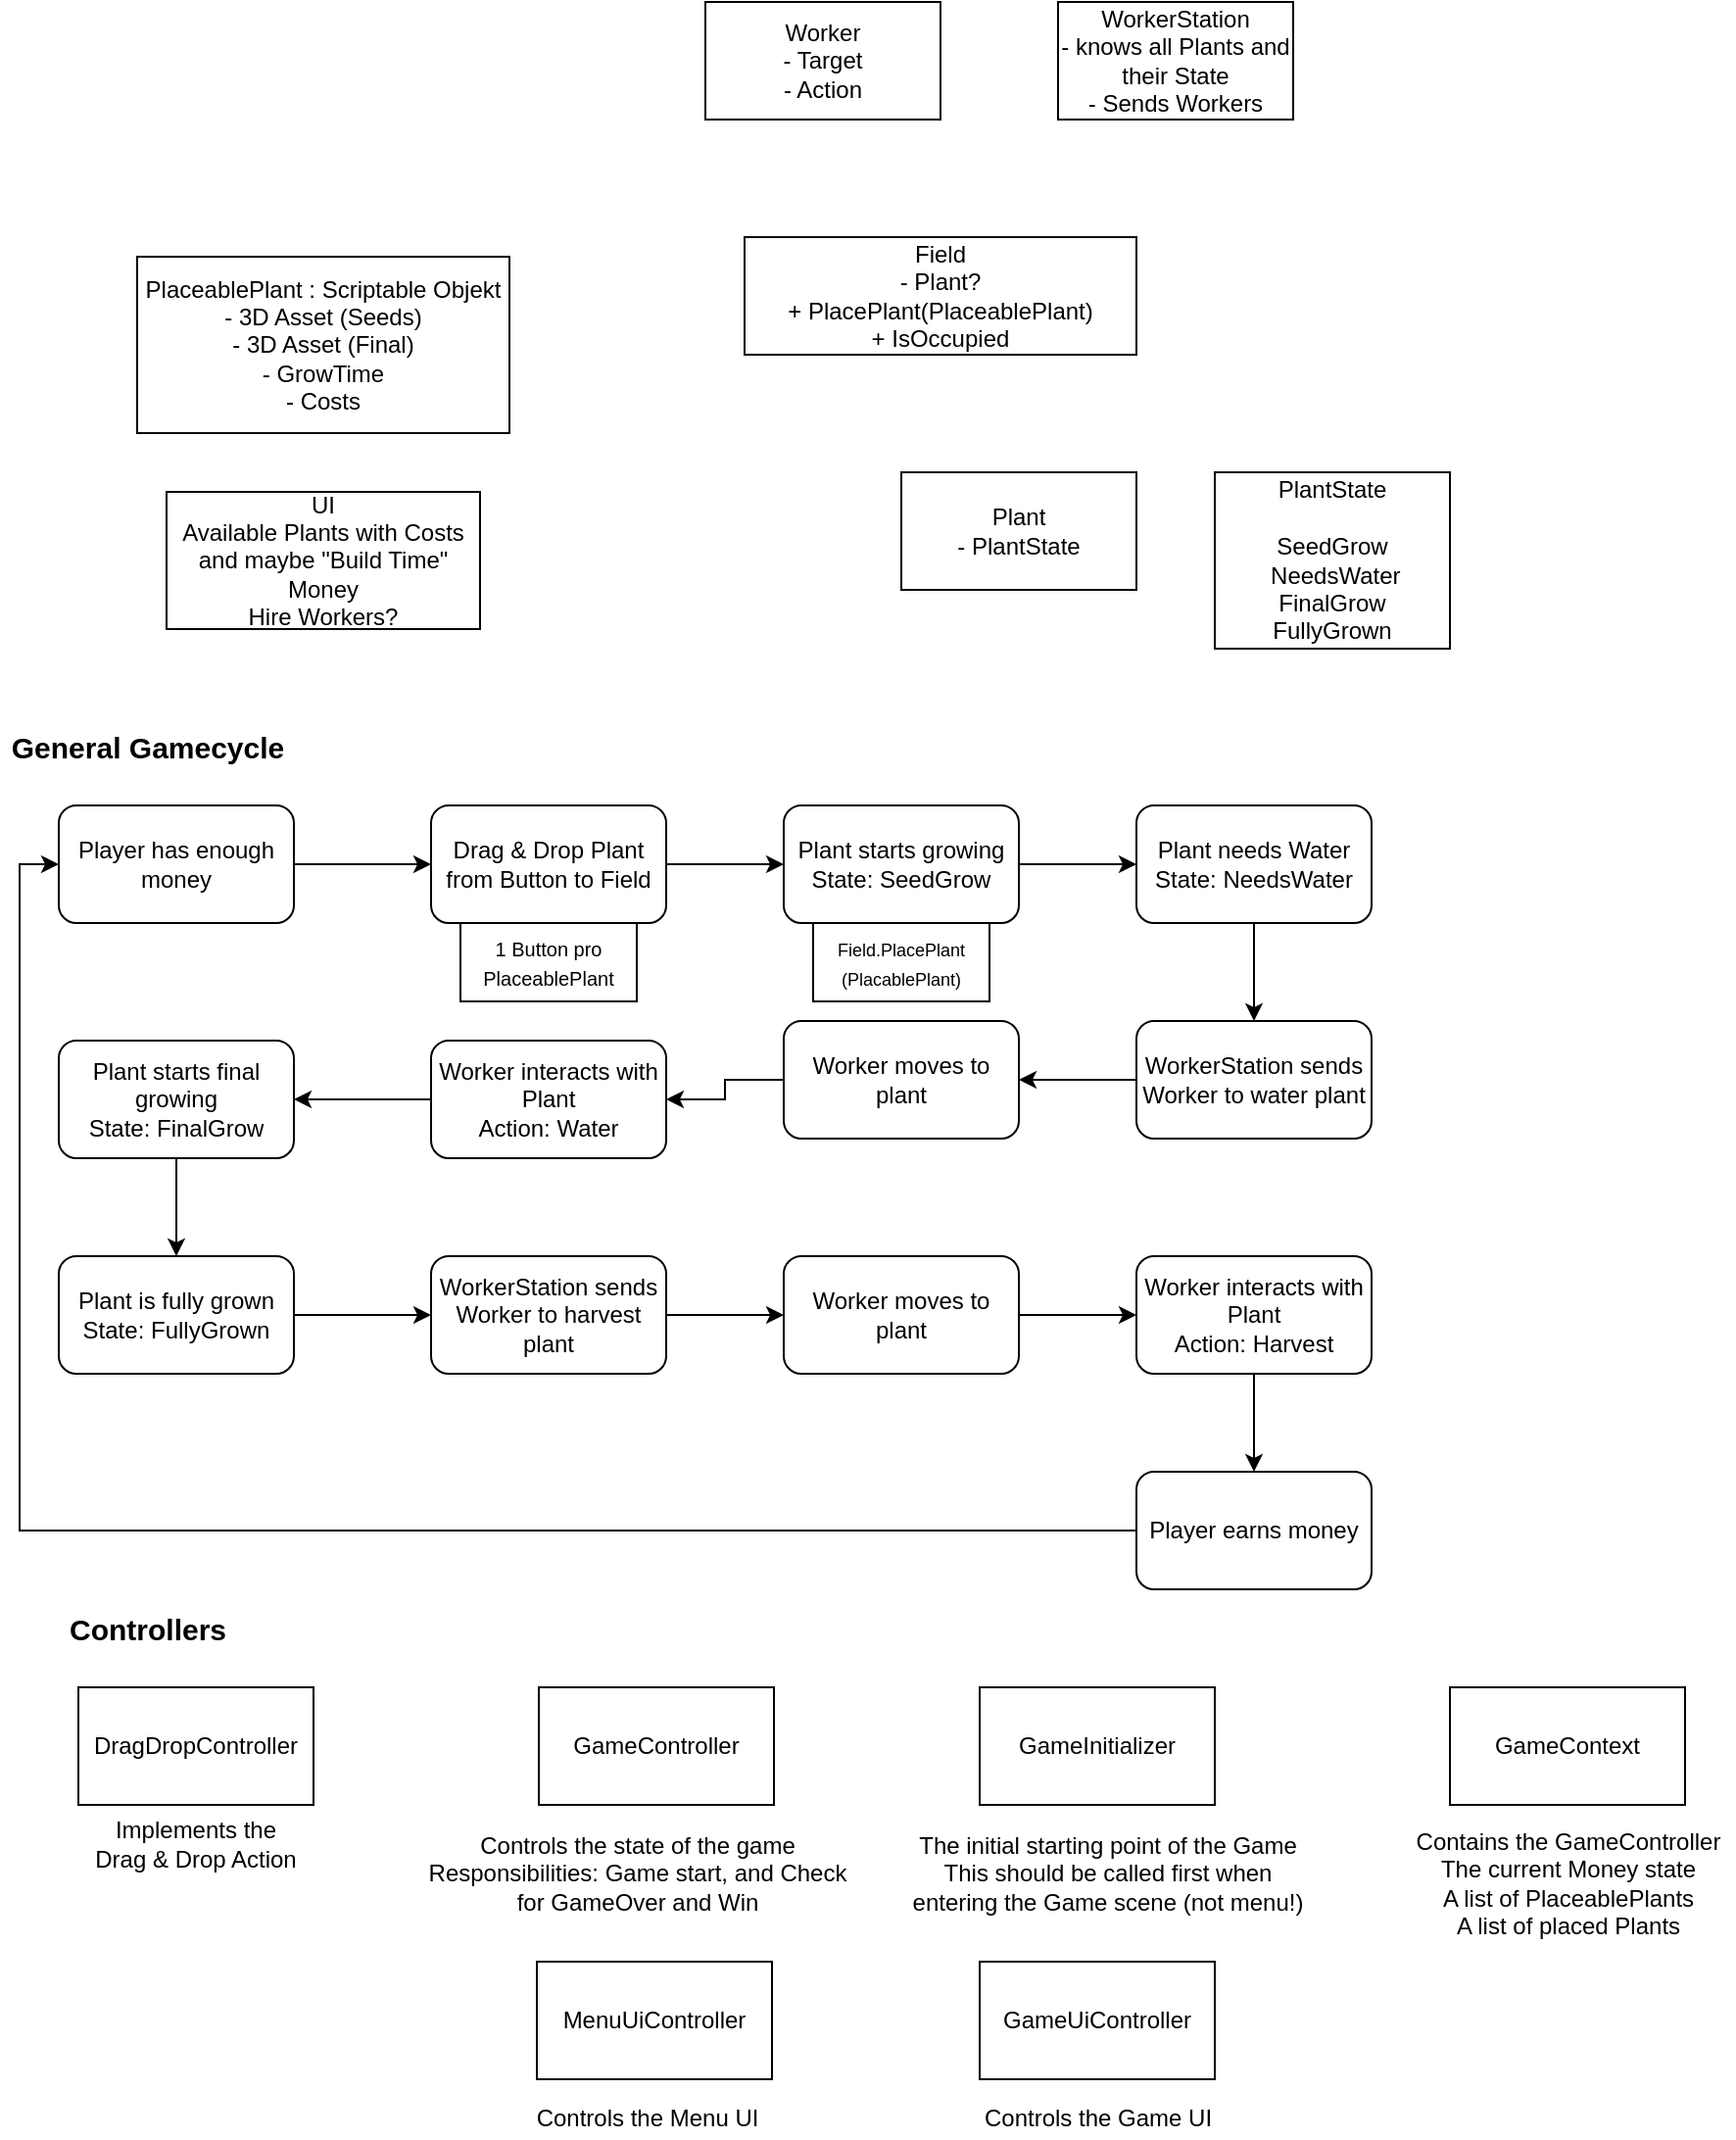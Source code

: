 <mxfile version="13.9.9" type="device"><diagram id="RpQfL3ZgWklZs10GVeBr" name="Seite-1"><mxGraphModel dx="1086" dy="798" grid="1" gridSize="10" guides="1" tooltips="1" connect="1" arrows="1" fold="1" page="1" pageScale="1" pageWidth="827" pageHeight="1169" math="0" shadow="0"><root><mxCell id="0"/><mxCell id="1" parent="0"/><mxCell id="d1n5UrgIPRko8gzwZYjQ-1" value="PlaceablePlant : Scriptable Objekt&lt;br&gt;- 3D Asset (Seeds)&lt;br&gt;- 3D Asset (Final)&lt;br&gt;- GrowTime&lt;br&gt;- Costs" style="rounded=0;whiteSpace=wrap;html=1;" parent="1" vertex="1"><mxGeometry x="90" y="170" width="190" height="90" as="geometry"/></mxCell><mxCell id="d1n5UrgIPRko8gzwZYjQ-2" value="Field&lt;br&gt;- Plant?&lt;br&gt;+ PlacePlant(PlaceablePlant)&lt;br&gt;+ IsOccupied" style="whiteSpace=wrap;html=1;" parent="1" vertex="1"><mxGeometry x="400" y="160" width="200" height="60" as="geometry"/></mxCell><mxCell id="d1n5UrgIPRko8gzwZYjQ-4" value="Worker&lt;br&gt;- Target&lt;br&gt;- Action" style="whiteSpace=wrap;html=1;" parent="1" vertex="1"><mxGeometry x="380" y="40" width="120" height="60" as="geometry"/></mxCell><mxCell id="d1n5UrgIPRko8gzwZYjQ-5" value="WorkerStation&lt;br&gt;- knows all Plants and their State&lt;br&gt;- Sends Workers" style="whiteSpace=wrap;html=1;" parent="1" vertex="1"><mxGeometry x="560" y="40" width="120" height="60" as="geometry"/></mxCell><mxCell id="S-8L2TnkPDTa_hdI_DOx-1" value="Plant&lt;br&gt;- PlantState&lt;br&gt;" style="whiteSpace=wrap;html=1;" parent="1" vertex="1"><mxGeometry x="480" y="280" width="120" height="60" as="geometry"/></mxCell><mxCell id="S-8L2TnkPDTa_hdI_DOx-2" value="PlantState&lt;br&gt;&lt;br&gt;SeedGrow&lt;br&gt;&amp;nbsp;NeedsWater&lt;br&gt;FinalGrow&lt;br&gt;FullyGrown" style="whiteSpace=wrap;html=1;" parent="1" vertex="1"><mxGeometry x="640" y="280" width="120" height="90" as="geometry"/></mxCell><mxCell id="S-8L2TnkPDTa_hdI_DOx-4" value="UI&lt;br&gt;Available Plants with Costs and maybe &quot;Build Time&quot;&lt;br&gt;Money&lt;br&gt;Hire Workers?" style="whiteSpace=wrap;html=1;" parent="1" vertex="1"><mxGeometry x="105" y="290" width="160" height="70" as="geometry"/></mxCell><mxCell id="S-8L2TnkPDTa_hdI_DOx-21" style="edgeStyle=orthogonalEdgeStyle;rounded=0;orthogonalLoop=1;jettySize=auto;html=1;" parent="1" source="S-8L2TnkPDTa_hdI_DOx-7" target="S-8L2TnkPDTa_hdI_DOx-8" edge="1"><mxGeometry relative="1" as="geometry"/></mxCell><mxCell id="S-8L2TnkPDTa_hdI_DOx-7" value="Player has enough money" style="rounded=1;whiteSpace=wrap;html=1;" parent="1" vertex="1"><mxGeometry x="50" y="450" width="120" height="60" as="geometry"/></mxCell><mxCell id="S-8L2TnkPDTa_hdI_DOx-22" style="edgeStyle=orthogonalEdgeStyle;rounded=0;orthogonalLoop=1;jettySize=auto;html=1;entryX=0;entryY=0.5;entryDx=0;entryDy=0;" parent="1" source="S-8L2TnkPDTa_hdI_DOx-8" target="S-8L2TnkPDTa_hdI_DOx-9" edge="1"><mxGeometry relative="1" as="geometry"/></mxCell><mxCell id="S-8L2TnkPDTa_hdI_DOx-8" value="Drag &amp;amp; Drop Plant from Button to Field" style="rounded=1;whiteSpace=wrap;html=1;" parent="1" vertex="1"><mxGeometry x="240" y="450" width="120" height="60" as="geometry"/></mxCell><mxCell id="S-8L2TnkPDTa_hdI_DOx-23" style="edgeStyle=orthogonalEdgeStyle;rounded=0;orthogonalLoop=1;jettySize=auto;html=1;" parent="1" source="S-8L2TnkPDTa_hdI_DOx-9" target="S-8L2TnkPDTa_hdI_DOx-12" edge="1"><mxGeometry relative="1" as="geometry"/></mxCell><mxCell id="S-8L2TnkPDTa_hdI_DOx-9" value="Plant starts growing&lt;br&gt;State: SeedGrow" style="rounded=1;whiteSpace=wrap;html=1;" parent="1" vertex="1"><mxGeometry x="420" y="450" width="120" height="60" as="geometry"/></mxCell><mxCell id="S-8L2TnkPDTa_hdI_DOx-10" value="&lt;font style=&quot;font-size: 9px&quot;&gt;Field.PlacePlant&lt;br&gt;(PlacablePlant)&lt;/font&gt;" style="rounded=0;whiteSpace=wrap;html=1;" parent="1" vertex="1"><mxGeometry x="435" y="510" width="90" height="40" as="geometry"/></mxCell><mxCell id="S-8L2TnkPDTa_hdI_DOx-11" value="&lt;font size=&quot;1&quot;&gt;1 Button pro PlaceablePlant&lt;/font&gt;" style="rounded=0;whiteSpace=wrap;html=1;" parent="1" vertex="1"><mxGeometry x="255" y="510" width="90" height="40" as="geometry"/></mxCell><mxCell id="S-8L2TnkPDTa_hdI_DOx-24" style="edgeStyle=orthogonalEdgeStyle;rounded=0;orthogonalLoop=1;jettySize=auto;html=1;" parent="1" source="S-8L2TnkPDTa_hdI_DOx-12" target="S-8L2TnkPDTa_hdI_DOx-13" edge="1"><mxGeometry relative="1" as="geometry"/></mxCell><mxCell id="S-8L2TnkPDTa_hdI_DOx-12" value="Plant needs Water&lt;br&gt;State: NeedsWater" style="rounded=1;whiteSpace=wrap;html=1;" parent="1" vertex="1"><mxGeometry x="600" y="450" width="120" height="60" as="geometry"/></mxCell><mxCell id="S-8L2TnkPDTa_hdI_DOx-25" style="edgeStyle=orthogonalEdgeStyle;rounded=0;orthogonalLoop=1;jettySize=auto;html=1;" parent="1" source="S-8L2TnkPDTa_hdI_DOx-13" target="S-8L2TnkPDTa_hdI_DOx-14" edge="1"><mxGeometry relative="1" as="geometry"/></mxCell><mxCell id="S-8L2TnkPDTa_hdI_DOx-13" value="WorkerStation sends Worker to water plant" style="rounded=1;whiteSpace=wrap;html=1;" parent="1" vertex="1"><mxGeometry x="600" y="560" width="120" height="60" as="geometry"/></mxCell><mxCell id="S-8L2TnkPDTa_hdI_DOx-26" style="edgeStyle=orthogonalEdgeStyle;rounded=0;orthogonalLoop=1;jettySize=auto;html=1;" parent="1" source="S-8L2TnkPDTa_hdI_DOx-14" target="S-8L2TnkPDTa_hdI_DOx-15" edge="1"><mxGeometry relative="1" as="geometry"/></mxCell><mxCell id="S-8L2TnkPDTa_hdI_DOx-14" value="Worker moves to plant" style="rounded=1;whiteSpace=wrap;html=1;" parent="1" vertex="1"><mxGeometry x="420" y="560" width="120" height="60" as="geometry"/></mxCell><mxCell id="S-8L2TnkPDTa_hdI_DOx-27" style="edgeStyle=orthogonalEdgeStyle;rounded=0;orthogonalLoop=1;jettySize=auto;html=1;" parent="1" source="S-8L2TnkPDTa_hdI_DOx-15" target="S-8L2TnkPDTa_hdI_DOx-16" edge="1"><mxGeometry relative="1" as="geometry"/></mxCell><mxCell id="S-8L2TnkPDTa_hdI_DOx-15" value="Worker interacts with Plant&lt;br&gt;Action: Water" style="rounded=1;whiteSpace=wrap;html=1;" parent="1" vertex="1"><mxGeometry x="240" y="570" width="120" height="60" as="geometry"/></mxCell><mxCell id="S-8L2TnkPDTa_hdI_DOx-29" style="edgeStyle=orthogonalEdgeStyle;rounded=0;orthogonalLoop=1;jettySize=auto;html=1;entryX=0.5;entryY=0;entryDx=0;entryDy=0;" parent="1" source="S-8L2TnkPDTa_hdI_DOx-16" target="S-8L2TnkPDTa_hdI_DOx-17" edge="1"><mxGeometry relative="1" as="geometry"/></mxCell><mxCell id="S-8L2TnkPDTa_hdI_DOx-16" value="Plant starts final growing&lt;br&gt;State: FinalGrow" style="rounded=1;whiteSpace=wrap;html=1;" parent="1" vertex="1"><mxGeometry x="50" y="570" width="120" height="60" as="geometry"/></mxCell><mxCell id="S-8L2TnkPDTa_hdI_DOx-30" style="edgeStyle=orthogonalEdgeStyle;rounded=0;orthogonalLoop=1;jettySize=auto;html=1;" parent="1" source="S-8L2TnkPDTa_hdI_DOx-17" target="S-8L2TnkPDTa_hdI_DOx-18" edge="1"><mxGeometry relative="1" as="geometry"/></mxCell><mxCell id="S-8L2TnkPDTa_hdI_DOx-17" value="Plant is fully grown&lt;br&gt;State: FullyGrown" style="rounded=1;whiteSpace=wrap;html=1;" parent="1" vertex="1"><mxGeometry x="50" y="680" width="120" height="60" as="geometry"/></mxCell><mxCell id="S-8L2TnkPDTa_hdI_DOx-31" style="edgeStyle=orthogonalEdgeStyle;rounded=0;orthogonalLoop=1;jettySize=auto;html=1;" parent="1" source="S-8L2TnkPDTa_hdI_DOx-18" target="S-8L2TnkPDTa_hdI_DOx-19" edge="1"><mxGeometry relative="1" as="geometry"/></mxCell><mxCell id="S-8L2TnkPDTa_hdI_DOx-18" value="WorkerStation sends Worker to harvest plant" style="rounded=1;whiteSpace=wrap;html=1;" parent="1" vertex="1"><mxGeometry x="240" y="680" width="120" height="60" as="geometry"/></mxCell><mxCell id="S-8L2TnkPDTa_hdI_DOx-32" style="edgeStyle=orthogonalEdgeStyle;rounded=0;orthogonalLoop=1;jettySize=auto;html=1;" parent="1" source="S-8L2TnkPDTa_hdI_DOx-19" target="S-8L2TnkPDTa_hdI_DOx-20" edge="1"><mxGeometry relative="1" as="geometry"/></mxCell><mxCell id="S-8L2TnkPDTa_hdI_DOx-19" value="Worker moves to plant" style="rounded=1;whiteSpace=wrap;html=1;" parent="1" vertex="1"><mxGeometry x="420" y="680" width="120" height="60" as="geometry"/></mxCell><mxCell id="S-8L2TnkPDTa_hdI_DOx-35" style="edgeStyle=orthogonalEdgeStyle;rounded=0;orthogonalLoop=1;jettySize=auto;html=1;" parent="1" source="S-8L2TnkPDTa_hdI_DOx-20" target="S-8L2TnkPDTa_hdI_DOx-34" edge="1"><mxGeometry relative="1" as="geometry"/></mxCell><mxCell id="S-8L2TnkPDTa_hdI_DOx-20" value="Worker interacts with Plant&lt;br&gt;Action: Harvest" style="rounded=1;whiteSpace=wrap;html=1;" parent="1" vertex="1"><mxGeometry x="600" y="680" width="120" height="60" as="geometry"/></mxCell><mxCell id="S-8L2TnkPDTa_hdI_DOx-33" value="&lt;font style=&quot;font-size: 15px&quot;&gt;&lt;b&gt;General Gamecycle&lt;/b&gt;&lt;/font&gt;" style="text;html=1;align=center;verticalAlign=middle;resizable=0;points=[];autosize=1;" parent="1" vertex="1"><mxGeometry x="20" y="410" width="150" height="20" as="geometry"/></mxCell><mxCell id="S-8L2TnkPDTa_hdI_DOx-36" style="edgeStyle=orthogonalEdgeStyle;rounded=0;orthogonalLoop=1;jettySize=auto;html=1;" parent="1" source="S-8L2TnkPDTa_hdI_DOx-34" target="S-8L2TnkPDTa_hdI_DOx-7" edge="1"><mxGeometry relative="1" as="geometry"><Array as="points"><mxPoint x="30" y="820"/><mxPoint x="30" y="480"/></Array></mxGeometry></mxCell><mxCell id="S-8L2TnkPDTa_hdI_DOx-34" value="Player earns money" style="rounded=1;whiteSpace=wrap;html=1;" parent="1" vertex="1"><mxGeometry x="600" y="790" width="120" height="60" as="geometry"/></mxCell><mxCell id="S-8L2TnkPDTa_hdI_DOx-37" value="&lt;span style=&quot;font-size: 15px&quot;&gt;&lt;b&gt;Controllers&lt;/b&gt;&lt;/span&gt;" style="text;html=1;align=center;verticalAlign=middle;resizable=0;points=[];autosize=1;" parent="1" vertex="1"><mxGeometry x="45" y="860" width="100" height="20" as="geometry"/></mxCell><mxCell id="S-8L2TnkPDTa_hdI_DOx-38" value="DragDropController" style="rounded=0;whiteSpace=wrap;html=1;" parent="1" vertex="1"><mxGeometry x="60" y="900" width="120" height="60" as="geometry"/></mxCell><mxCell id="S-8L2TnkPDTa_hdI_DOx-39" value="GameController" style="rounded=0;whiteSpace=wrap;html=1;" parent="1" vertex="1"><mxGeometry x="295" y="900" width="120" height="60" as="geometry"/></mxCell><mxCell id="S-8L2TnkPDTa_hdI_DOx-40" value="Implements the Drag &amp;amp; Drop Action" style="text;html=1;strokeColor=none;fillColor=none;align=center;verticalAlign=middle;whiteSpace=wrap;rounded=0;" parent="1" vertex="1"><mxGeometry x="65" y="970" width="110" height="20" as="geometry"/></mxCell><mxCell id="S-8L2TnkPDTa_hdI_DOx-41" value="Controls the state of the game&lt;br&gt;Responsibilities: Game start, and Check&lt;br&gt;for GameOver and Win" style="text;html=1;align=center;verticalAlign=middle;resizable=0;points=[];autosize=1;" parent="1" vertex="1"><mxGeometry x="230" y="970" width="230" height="50" as="geometry"/></mxCell><mxCell id="S-8L2TnkPDTa_hdI_DOx-42" value="GameInitializer" style="rounded=0;whiteSpace=wrap;html=1;" parent="1" vertex="1"><mxGeometry x="520" y="900" width="120" height="60" as="geometry"/></mxCell><mxCell id="S-8L2TnkPDTa_hdI_DOx-43" value="The initial starting point of the Game&lt;br&gt;This should be called first when &lt;br&gt;entering the Game scene (not menu!)" style="text;html=1;align=center;verticalAlign=middle;resizable=0;points=[];autosize=1;" parent="1" vertex="1"><mxGeometry x="480" y="970" width="210" height="50" as="geometry"/></mxCell><mxCell id="S-8L2TnkPDTa_hdI_DOx-44" value="GameContext" style="rounded=0;whiteSpace=wrap;html=1;" parent="1" vertex="1"><mxGeometry x="760" y="900" width="120" height="60" as="geometry"/></mxCell><mxCell id="S-8L2TnkPDTa_hdI_DOx-45" value="Contains the GameController&lt;br&gt;The current Money state&lt;br&gt;A list of PlaceablePlants&lt;br&gt;A list of placed Plants" style="text;html=1;align=center;verticalAlign=middle;resizable=0;points=[];autosize=1;" parent="1" vertex="1"><mxGeometry x="735" y="970" width="170" height="60" as="geometry"/></mxCell><mxCell id="S-8L2TnkPDTa_hdI_DOx-46" value="MenuUiController" style="rounded=0;whiteSpace=wrap;html=1;" parent="1" vertex="1"><mxGeometry x="294" y="1040" width="120" height="60" as="geometry"/></mxCell><mxCell id="S-8L2TnkPDTa_hdI_DOx-47" value="Controls the Menu UI" style="text;html=1;align=center;verticalAlign=middle;resizable=0;points=[];autosize=1;" parent="1" vertex="1"><mxGeometry x="285" y="1110" width="130" height="20" as="geometry"/></mxCell><mxCell id="S-8L2TnkPDTa_hdI_DOx-48" value="GameUiController" style="rounded=0;whiteSpace=wrap;html=1;" parent="1" vertex="1"><mxGeometry x="520" y="1040" width="120" height="60" as="geometry"/></mxCell><mxCell id="S-8L2TnkPDTa_hdI_DOx-49" value="Controls the Game UI" style="text;html=1;align=center;verticalAlign=middle;resizable=0;points=[];autosize=1;" parent="1" vertex="1"><mxGeometry x="515" y="1110" width="130" height="20" as="geometry"/></mxCell></root></mxGraphModel></diagram></mxfile>